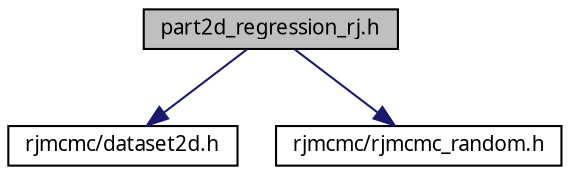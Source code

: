 digraph "part2d_regression_rj.h"
{
  edge [fontname="FreeSans.ttf",fontsize="10",labelfontname="FreeSans.ttf",labelfontsize="10"];
  node [fontname="FreeSans.ttf",fontsize="10",shape=record];
  Node1 [label="part2d_regression_rj.h",height=0.2,width=0.4,color="black", fillcolor="grey75", style="filled", fontcolor="black"];
  Node1 -> Node2 [color="midnightblue",fontsize="10",style="solid"];
  Node2 [label="rjmcmc/dataset2d.h",height=0.2,width=0.4,color="black", fillcolor="white", style="filled",URL="$dataset2d_8h.html",tooltip="2D Dataset Storage "];
  Node1 -> Node3 [color="midnightblue",fontsize="10",style="solid"];
  Node3 [label="rjmcmc/rjmcmc_random.h",height=0.2,width=0.4,color="black", fillcolor="white", style="filled",URL="$rjmcmc__random_8h.html"];
}

